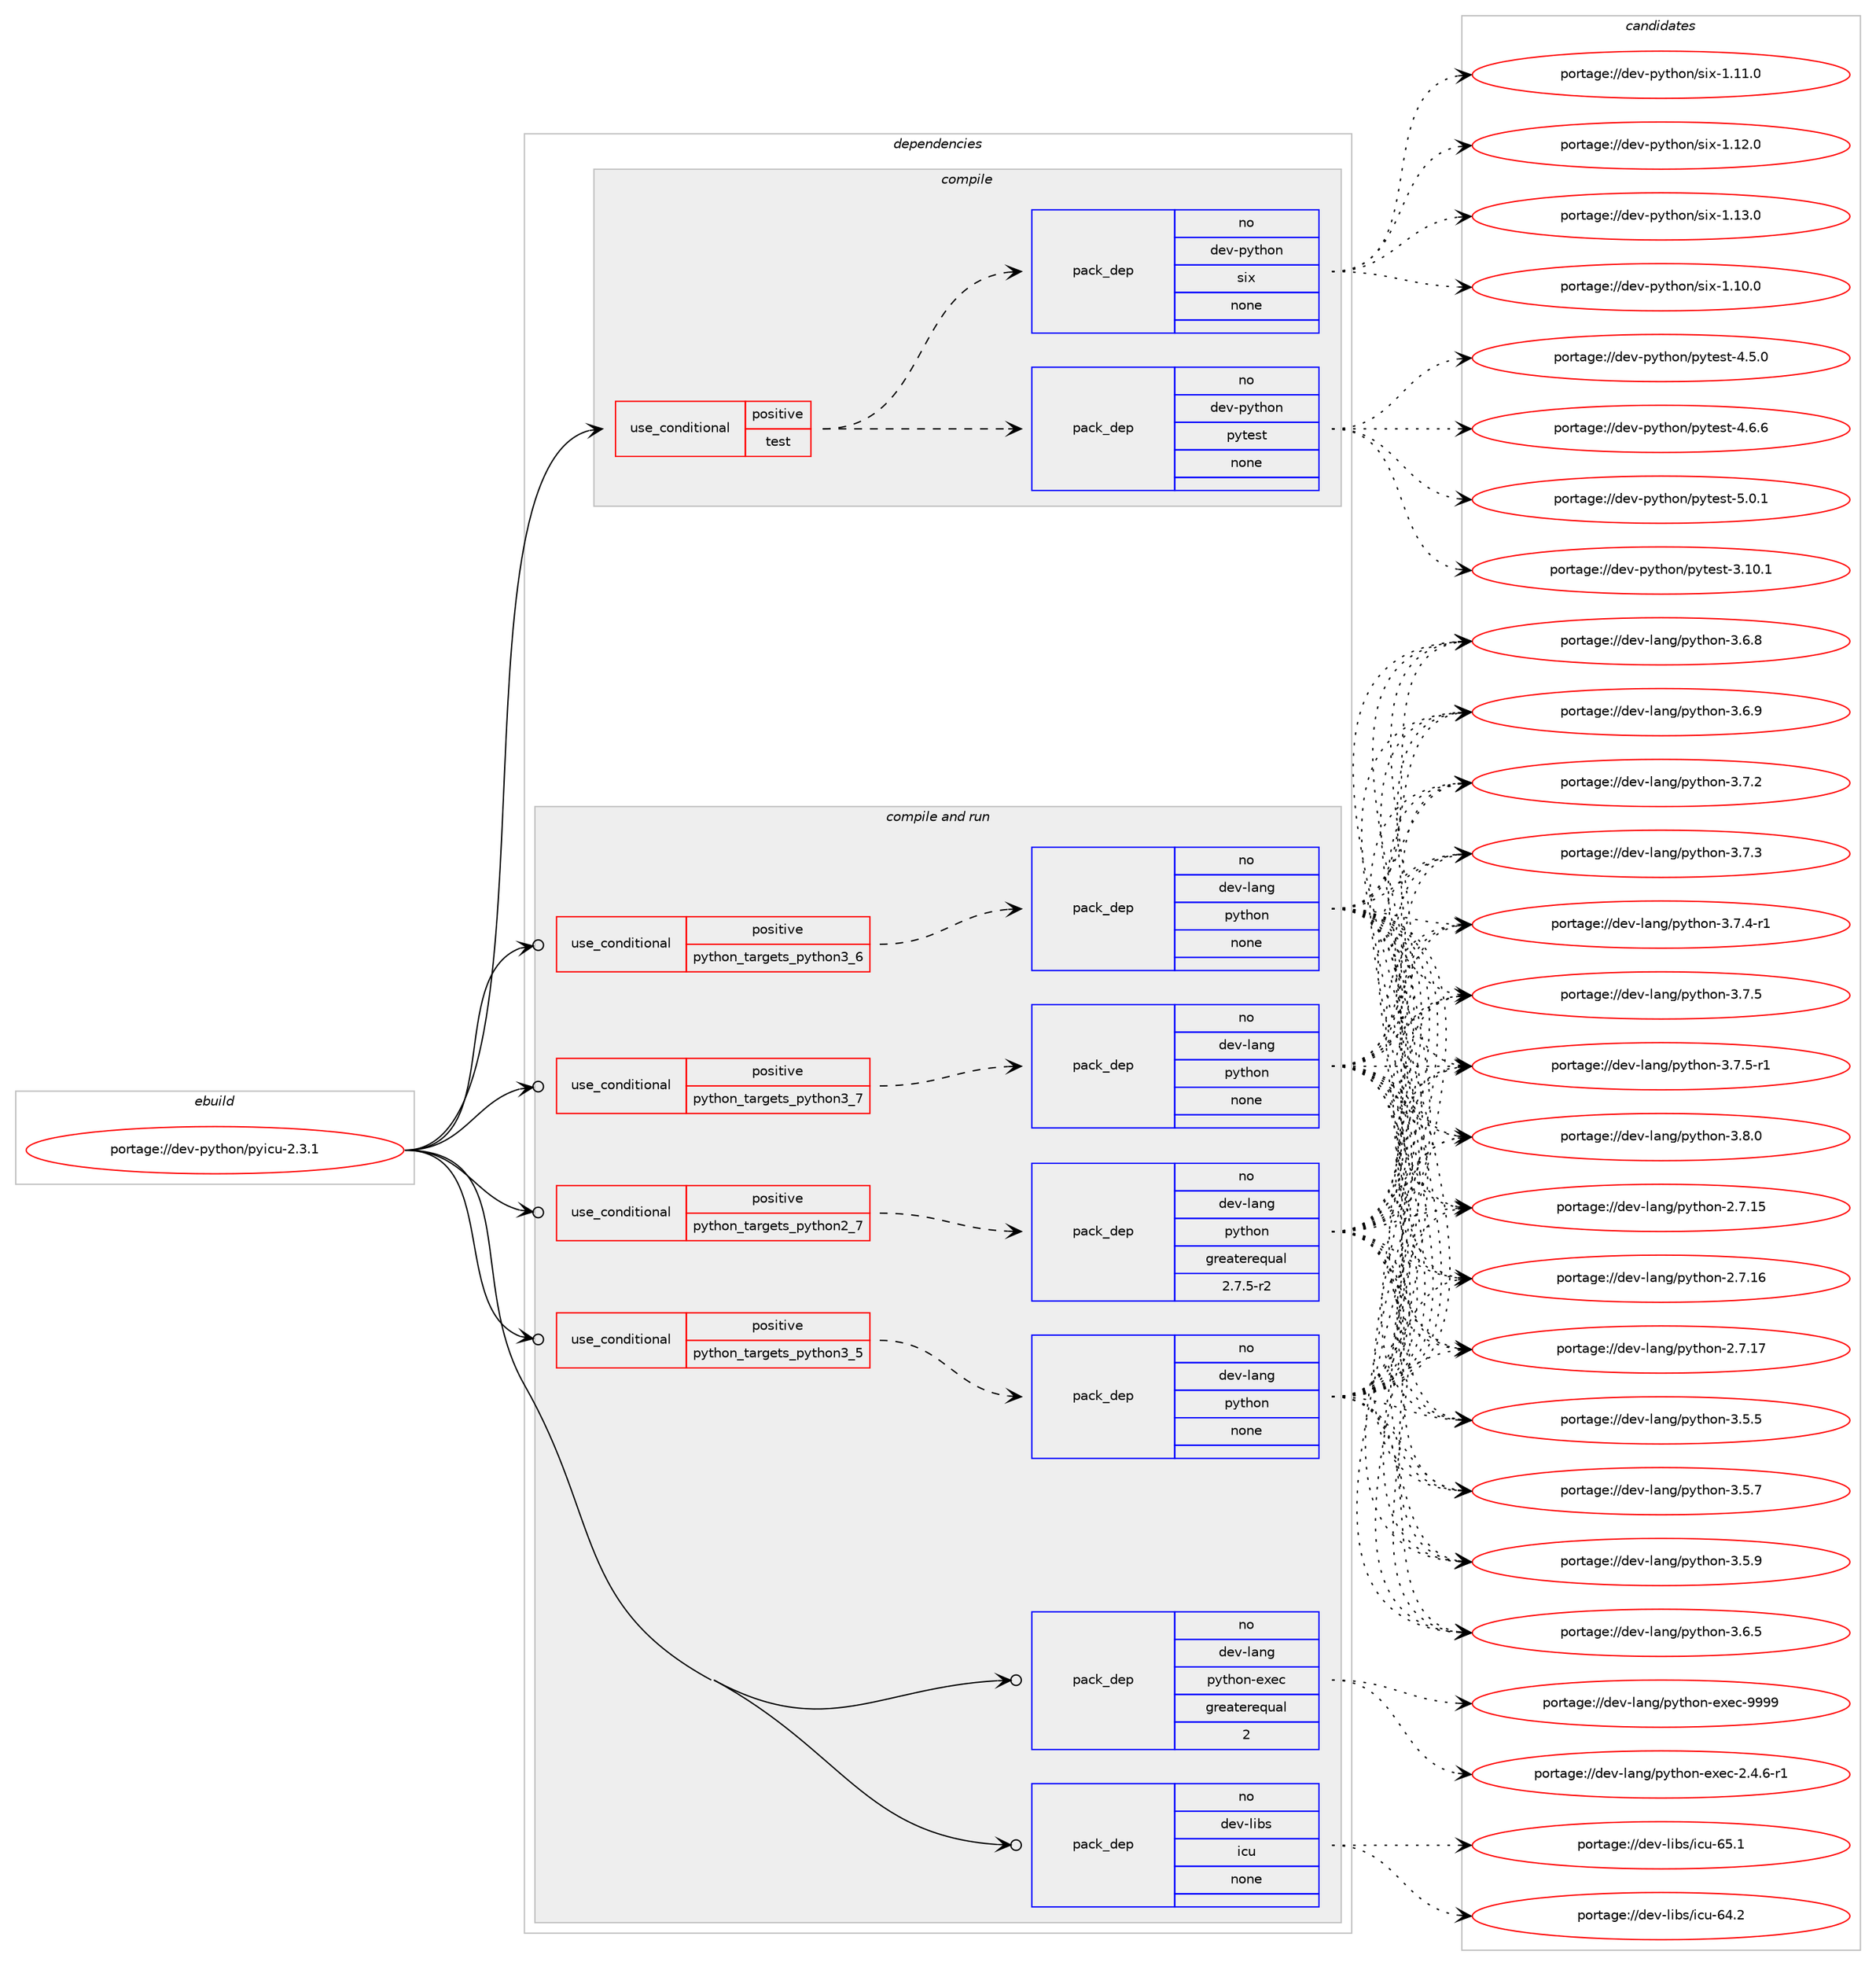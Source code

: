 digraph prolog {

# *************
# Graph options
# *************

newrank=true;
concentrate=true;
compound=true;
graph [rankdir=LR,fontname=Helvetica,fontsize=10,ranksep=1.5];#, ranksep=2.5, nodesep=0.2];
edge  [arrowhead=vee];
node  [fontname=Helvetica,fontsize=10];

# **********
# The ebuild
# **********

subgraph cluster_leftcol {
color=gray;
rank=same;
label=<<i>ebuild</i>>;
id [label="portage://dev-python/pyicu-2.3.1", color=red, width=4, href="../dev-python/pyicu-2.3.1.svg"];
}

# ****************
# The dependencies
# ****************

subgraph cluster_midcol {
color=gray;
label=<<i>dependencies</i>>;
subgraph cluster_compile {
fillcolor="#eeeeee";
style=filled;
label=<<i>compile</i>>;
subgraph cond35374 {
dependency161445 [label=<<TABLE BORDER="0" CELLBORDER="1" CELLSPACING="0" CELLPADDING="4"><TR><TD ROWSPAN="3" CELLPADDING="10">use_conditional</TD></TR><TR><TD>positive</TD></TR><TR><TD>test</TD></TR></TABLE>>, shape=none, color=red];
subgraph pack122704 {
dependency161446 [label=<<TABLE BORDER="0" CELLBORDER="1" CELLSPACING="0" CELLPADDING="4" WIDTH="220"><TR><TD ROWSPAN="6" CELLPADDING="30">pack_dep</TD></TR><TR><TD WIDTH="110">no</TD></TR><TR><TD>dev-python</TD></TR><TR><TD>pytest</TD></TR><TR><TD>none</TD></TR><TR><TD></TD></TR></TABLE>>, shape=none, color=blue];
}
dependency161445:e -> dependency161446:w [weight=20,style="dashed",arrowhead="vee"];
subgraph pack122705 {
dependency161447 [label=<<TABLE BORDER="0" CELLBORDER="1" CELLSPACING="0" CELLPADDING="4" WIDTH="220"><TR><TD ROWSPAN="6" CELLPADDING="30">pack_dep</TD></TR><TR><TD WIDTH="110">no</TD></TR><TR><TD>dev-python</TD></TR><TR><TD>six</TD></TR><TR><TD>none</TD></TR><TR><TD></TD></TR></TABLE>>, shape=none, color=blue];
}
dependency161445:e -> dependency161447:w [weight=20,style="dashed",arrowhead="vee"];
}
id:e -> dependency161445:w [weight=20,style="solid",arrowhead="vee"];
}
subgraph cluster_compileandrun {
fillcolor="#eeeeee";
style=filled;
label=<<i>compile and run</i>>;
subgraph cond35375 {
dependency161448 [label=<<TABLE BORDER="0" CELLBORDER="1" CELLSPACING="0" CELLPADDING="4"><TR><TD ROWSPAN="3" CELLPADDING="10">use_conditional</TD></TR><TR><TD>positive</TD></TR><TR><TD>python_targets_python2_7</TD></TR></TABLE>>, shape=none, color=red];
subgraph pack122706 {
dependency161449 [label=<<TABLE BORDER="0" CELLBORDER="1" CELLSPACING="0" CELLPADDING="4" WIDTH="220"><TR><TD ROWSPAN="6" CELLPADDING="30">pack_dep</TD></TR><TR><TD WIDTH="110">no</TD></TR><TR><TD>dev-lang</TD></TR><TR><TD>python</TD></TR><TR><TD>greaterequal</TD></TR><TR><TD>2.7.5-r2</TD></TR></TABLE>>, shape=none, color=blue];
}
dependency161448:e -> dependency161449:w [weight=20,style="dashed",arrowhead="vee"];
}
id:e -> dependency161448:w [weight=20,style="solid",arrowhead="odotvee"];
subgraph cond35376 {
dependency161450 [label=<<TABLE BORDER="0" CELLBORDER="1" CELLSPACING="0" CELLPADDING="4"><TR><TD ROWSPAN="3" CELLPADDING="10">use_conditional</TD></TR><TR><TD>positive</TD></TR><TR><TD>python_targets_python3_5</TD></TR></TABLE>>, shape=none, color=red];
subgraph pack122707 {
dependency161451 [label=<<TABLE BORDER="0" CELLBORDER="1" CELLSPACING="0" CELLPADDING="4" WIDTH="220"><TR><TD ROWSPAN="6" CELLPADDING="30">pack_dep</TD></TR><TR><TD WIDTH="110">no</TD></TR><TR><TD>dev-lang</TD></TR><TR><TD>python</TD></TR><TR><TD>none</TD></TR><TR><TD></TD></TR></TABLE>>, shape=none, color=blue];
}
dependency161450:e -> dependency161451:w [weight=20,style="dashed",arrowhead="vee"];
}
id:e -> dependency161450:w [weight=20,style="solid",arrowhead="odotvee"];
subgraph cond35377 {
dependency161452 [label=<<TABLE BORDER="0" CELLBORDER="1" CELLSPACING="0" CELLPADDING="4"><TR><TD ROWSPAN="3" CELLPADDING="10">use_conditional</TD></TR><TR><TD>positive</TD></TR><TR><TD>python_targets_python3_6</TD></TR></TABLE>>, shape=none, color=red];
subgraph pack122708 {
dependency161453 [label=<<TABLE BORDER="0" CELLBORDER="1" CELLSPACING="0" CELLPADDING="4" WIDTH="220"><TR><TD ROWSPAN="6" CELLPADDING="30">pack_dep</TD></TR><TR><TD WIDTH="110">no</TD></TR><TR><TD>dev-lang</TD></TR><TR><TD>python</TD></TR><TR><TD>none</TD></TR><TR><TD></TD></TR></TABLE>>, shape=none, color=blue];
}
dependency161452:e -> dependency161453:w [weight=20,style="dashed",arrowhead="vee"];
}
id:e -> dependency161452:w [weight=20,style="solid",arrowhead="odotvee"];
subgraph cond35378 {
dependency161454 [label=<<TABLE BORDER="0" CELLBORDER="1" CELLSPACING="0" CELLPADDING="4"><TR><TD ROWSPAN="3" CELLPADDING="10">use_conditional</TD></TR><TR><TD>positive</TD></TR><TR><TD>python_targets_python3_7</TD></TR></TABLE>>, shape=none, color=red];
subgraph pack122709 {
dependency161455 [label=<<TABLE BORDER="0" CELLBORDER="1" CELLSPACING="0" CELLPADDING="4" WIDTH="220"><TR><TD ROWSPAN="6" CELLPADDING="30">pack_dep</TD></TR><TR><TD WIDTH="110">no</TD></TR><TR><TD>dev-lang</TD></TR><TR><TD>python</TD></TR><TR><TD>none</TD></TR><TR><TD></TD></TR></TABLE>>, shape=none, color=blue];
}
dependency161454:e -> dependency161455:w [weight=20,style="dashed",arrowhead="vee"];
}
id:e -> dependency161454:w [weight=20,style="solid",arrowhead="odotvee"];
subgraph pack122710 {
dependency161456 [label=<<TABLE BORDER="0" CELLBORDER="1" CELLSPACING="0" CELLPADDING="4" WIDTH="220"><TR><TD ROWSPAN="6" CELLPADDING="30">pack_dep</TD></TR><TR><TD WIDTH="110">no</TD></TR><TR><TD>dev-lang</TD></TR><TR><TD>python-exec</TD></TR><TR><TD>greaterequal</TD></TR><TR><TD>2</TD></TR></TABLE>>, shape=none, color=blue];
}
id:e -> dependency161456:w [weight=20,style="solid",arrowhead="odotvee"];
subgraph pack122711 {
dependency161457 [label=<<TABLE BORDER="0" CELLBORDER="1" CELLSPACING="0" CELLPADDING="4" WIDTH="220"><TR><TD ROWSPAN="6" CELLPADDING="30">pack_dep</TD></TR><TR><TD WIDTH="110">no</TD></TR><TR><TD>dev-libs</TD></TR><TR><TD>icu</TD></TR><TR><TD>none</TD></TR><TR><TD></TD></TR></TABLE>>, shape=none, color=blue];
}
id:e -> dependency161457:w [weight=20,style="solid",arrowhead="odotvee"];
}
subgraph cluster_run {
fillcolor="#eeeeee";
style=filled;
label=<<i>run</i>>;
}
}

# **************
# The candidates
# **************

subgraph cluster_choices {
rank=same;
color=gray;
label=<<i>candidates</i>>;

subgraph choice122704 {
color=black;
nodesep=1;
choiceportage100101118451121211161041111104711212111610111511645514649484649 [label="portage://dev-python/pytest-3.10.1", color=red, width=4,href="../dev-python/pytest-3.10.1.svg"];
choiceportage1001011184511212111610411111047112121116101115116455246534648 [label="portage://dev-python/pytest-4.5.0", color=red, width=4,href="../dev-python/pytest-4.5.0.svg"];
choiceportage1001011184511212111610411111047112121116101115116455246544654 [label="portage://dev-python/pytest-4.6.6", color=red, width=4,href="../dev-python/pytest-4.6.6.svg"];
choiceportage1001011184511212111610411111047112121116101115116455346484649 [label="portage://dev-python/pytest-5.0.1", color=red, width=4,href="../dev-python/pytest-5.0.1.svg"];
dependency161446:e -> choiceportage100101118451121211161041111104711212111610111511645514649484649:w [style=dotted,weight="100"];
dependency161446:e -> choiceportage1001011184511212111610411111047112121116101115116455246534648:w [style=dotted,weight="100"];
dependency161446:e -> choiceportage1001011184511212111610411111047112121116101115116455246544654:w [style=dotted,weight="100"];
dependency161446:e -> choiceportage1001011184511212111610411111047112121116101115116455346484649:w [style=dotted,weight="100"];
}
subgraph choice122705 {
color=black;
nodesep=1;
choiceportage100101118451121211161041111104711510512045494649484648 [label="portage://dev-python/six-1.10.0", color=red, width=4,href="../dev-python/six-1.10.0.svg"];
choiceportage100101118451121211161041111104711510512045494649494648 [label="portage://dev-python/six-1.11.0", color=red, width=4,href="../dev-python/six-1.11.0.svg"];
choiceportage100101118451121211161041111104711510512045494649504648 [label="portage://dev-python/six-1.12.0", color=red, width=4,href="../dev-python/six-1.12.0.svg"];
choiceportage100101118451121211161041111104711510512045494649514648 [label="portage://dev-python/six-1.13.0", color=red, width=4,href="../dev-python/six-1.13.0.svg"];
dependency161447:e -> choiceportage100101118451121211161041111104711510512045494649484648:w [style=dotted,weight="100"];
dependency161447:e -> choiceportage100101118451121211161041111104711510512045494649494648:w [style=dotted,weight="100"];
dependency161447:e -> choiceportage100101118451121211161041111104711510512045494649504648:w [style=dotted,weight="100"];
dependency161447:e -> choiceportage100101118451121211161041111104711510512045494649514648:w [style=dotted,weight="100"];
}
subgraph choice122706 {
color=black;
nodesep=1;
choiceportage10010111845108971101034711212111610411111045504655464953 [label="portage://dev-lang/python-2.7.15", color=red, width=4,href="../dev-lang/python-2.7.15.svg"];
choiceportage10010111845108971101034711212111610411111045504655464954 [label="portage://dev-lang/python-2.7.16", color=red, width=4,href="../dev-lang/python-2.7.16.svg"];
choiceportage10010111845108971101034711212111610411111045504655464955 [label="portage://dev-lang/python-2.7.17", color=red, width=4,href="../dev-lang/python-2.7.17.svg"];
choiceportage100101118451089711010347112121116104111110455146534653 [label="portage://dev-lang/python-3.5.5", color=red, width=4,href="../dev-lang/python-3.5.5.svg"];
choiceportage100101118451089711010347112121116104111110455146534655 [label="portage://dev-lang/python-3.5.7", color=red, width=4,href="../dev-lang/python-3.5.7.svg"];
choiceportage100101118451089711010347112121116104111110455146534657 [label="portage://dev-lang/python-3.5.9", color=red, width=4,href="../dev-lang/python-3.5.9.svg"];
choiceportage100101118451089711010347112121116104111110455146544653 [label="portage://dev-lang/python-3.6.5", color=red, width=4,href="../dev-lang/python-3.6.5.svg"];
choiceportage100101118451089711010347112121116104111110455146544656 [label="portage://dev-lang/python-3.6.8", color=red, width=4,href="../dev-lang/python-3.6.8.svg"];
choiceportage100101118451089711010347112121116104111110455146544657 [label="portage://dev-lang/python-3.6.9", color=red, width=4,href="../dev-lang/python-3.6.9.svg"];
choiceportage100101118451089711010347112121116104111110455146554650 [label="portage://dev-lang/python-3.7.2", color=red, width=4,href="../dev-lang/python-3.7.2.svg"];
choiceportage100101118451089711010347112121116104111110455146554651 [label="portage://dev-lang/python-3.7.3", color=red, width=4,href="../dev-lang/python-3.7.3.svg"];
choiceportage1001011184510897110103471121211161041111104551465546524511449 [label="portage://dev-lang/python-3.7.4-r1", color=red, width=4,href="../dev-lang/python-3.7.4-r1.svg"];
choiceportage100101118451089711010347112121116104111110455146554653 [label="portage://dev-lang/python-3.7.5", color=red, width=4,href="../dev-lang/python-3.7.5.svg"];
choiceportage1001011184510897110103471121211161041111104551465546534511449 [label="portage://dev-lang/python-3.7.5-r1", color=red, width=4,href="../dev-lang/python-3.7.5-r1.svg"];
choiceportage100101118451089711010347112121116104111110455146564648 [label="portage://dev-lang/python-3.8.0", color=red, width=4,href="../dev-lang/python-3.8.0.svg"];
dependency161449:e -> choiceportage10010111845108971101034711212111610411111045504655464953:w [style=dotted,weight="100"];
dependency161449:e -> choiceportage10010111845108971101034711212111610411111045504655464954:w [style=dotted,weight="100"];
dependency161449:e -> choiceportage10010111845108971101034711212111610411111045504655464955:w [style=dotted,weight="100"];
dependency161449:e -> choiceportage100101118451089711010347112121116104111110455146534653:w [style=dotted,weight="100"];
dependency161449:e -> choiceportage100101118451089711010347112121116104111110455146534655:w [style=dotted,weight="100"];
dependency161449:e -> choiceportage100101118451089711010347112121116104111110455146534657:w [style=dotted,weight="100"];
dependency161449:e -> choiceportage100101118451089711010347112121116104111110455146544653:w [style=dotted,weight="100"];
dependency161449:e -> choiceportage100101118451089711010347112121116104111110455146544656:w [style=dotted,weight="100"];
dependency161449:e -> choiceportage100101118451089711010347112121116104111110455146544657:w [style=dotted,weight="100"];
dependency161449:e -> choiceportage100101118451089711010347112121116104111110455146554650:w [style=dotted,weight="100"];
dependency161449:e -> choiceportage100101118451089711010347112121116104111110455146554651:w [style=dotted,weight="100"];
dependency161449:e -> choiceportage1001011184510897110103471121211161041111104551465546524511449:w [style=dotted,weight="100"];
dependency161449:e -> choiceportage100101118451089711010347112121116104111110455146554653:w [style=dotted,weight="100"];
dependency161449:e -> choiceportage1001011184510897110103471121211161041111104551465546534511449:w [style=dotted,weight="100"];
dependency161449:e -> choiceportage100101118451089711010347112121116104111110455146564648:w [style=dotted,weight="100"];
}
subgraph choice122707 {
color=black;
nodesep=1;
choiceportage10010111845108971101034711212111610411111045504655464953 [label="portage://dev-lang/python-2.7.15", color=red, width=4,href="../dev-lang/python-2.7.15.svg"];
choiceportage10010111845108971101034711212111610411111045504655464954 [label="portage://dev-lang/python-2.7.16", color=red, width=4,href="../dev-lang/python-2.7.16.svg"];
choiceportage10010111845108971101034711212111610411111045504655464955 [label="portage://dev-lang/python-2.7.17", color=red, width=4,href="../dev-lang/python-2.7.17.svg"];
choiceportage100101118451089711010347112121116104111110455146534653 [label="portage://dev-lang/python-3.5.5", color=red, width=4,href="../dev-lang/python-3.5.5.svg"];
choiceportage100101118451089711010347112121116104111110455146534655 [label="portage://dev-lang/python-3.5.7", color=red, width=4,href="../dev-lang/python-3.5.7.svg"];
choiceportage100101118451089711010347112121116104111110455146534657 [label="portage://dev-lang/python-3.5.9", color=red, width=4,href="../dev-lang/python-3.5.9.svg"];
choiceportage100101118451089711010347112121116104111110455146544653 [label="portage://dev-lang/python-3.6.5", color=red, width=4,href="../dev-lang/python-3.6.5.svg"];
choiceportage100101118451089711010347112121116104111110455146544656 [label="portage://dev-lang/python-3.6.8", color=red, width=4,href="../dev-lang/python-3.6.8.svg"];
choiceportage100101118451089711010347112121116104111110455146544657 [label="portage://dev-lang/python-3.6.9", color=red, width=4,href="../dev-lang/python-3.6.9.svg"];
choiceportage100101118451089711010347112121116104111110455146554650 [label="portage://dev-lang/python-3.7.2", color=red, width=4,href="../dev-lang/python-3.7.2.svg"];
choiceportage100101118451089711010347112121116104111110455146554651 [label="portage://dev-lang/python-3.7.3", color=red, width=4,href="../dev-lang/python-3.7.3.svg"];
choiceportage1001011184510897110103471121211161041111104551465546524511449 [label="portage://dev-lang/python-3.7.4-r1", color=red, width=4,href="../dev-lang/python-3.7.4-r1.svg"];
choiceportage100101118451089711010347112121116104111110455146554653 [label="portage://dev-lang/python-3.7.5", color=red, width=4,href="../dev-lang/python-3.7.5.svg"];
choiceportage1001011184510897110103471121211161041111104551465546534511449 [label="portage://dev-lang/python-3.7.5-r1", color=red, width=4,href="../dev-lang/python-3.7.5-r1.svg"];
choiceportage100101118451089711010347112121116104111110455146564648 [label="portage://dev-lang/python-3.8.0", color=red, width=4,href="../dev-lang/python-3.8.0.svg"];
dependency161451:e -> choiceportage10010111845108971101034711212111610411111045504655464953:w [style=dotted,weight="100"];
dependency161451:e -> choiceportage10010111845108971101034711212111610411111045504655464954:w [style=dotted,weight="100"];
dependency161451:e -> choiceportage10010111845108971101034711212111610411111045504655464955:w [style=dotted,weight="100"];
dependency161451:e -> choiceportage100101118451089711010347112121116104111110455146534653:w [style=dotted,weight="100"];
dependency161451:e -> choiceportage100101118451089711010347112121116104111110455146534655:w [style=dotted,weight="100"];
dependency161451:e -> choiceportage100101118451089711010347112121116104111110455146534657:w [style=dotted,weight="100"];
dependency161451:e -> choiceportage100101118451089711010347112121116104111110455146544653:w [style=dotted,weight="100"];
dependency161451:e -> choiceportage100101118451089711010347112121116104111110455146544656:w [style=dotted,weight="100"];
dependency161451:e -> choiceportage100101118451089711010347112121116104111110455146544657:w [style=dotted,weight="100"];
dependency161451:e -> choiceportage100101118451089711010347112121116104111110455146554650:w [style=dotted,weight="100"];
dependency161451:e -> choiceportage100101118451089711010347112121116104111110455146554651:w [style=dotted,weight="100"];
dependency161451:e -> choiceportage1001011184510897110103471121211161041111104551465546524511449:w [style=dotted,weight="100"];
dependency161451:e -> choiceportage100101118451089711010347112121116104111110455146554653:w [style=dotted,weight="100"];
dependency161451:e -> choiceportage1001011184510897110103471121211161041111104551465546534511449:w [style=dotted,weight="100"];
dependency161451:e -> choiceportage100101118451089711010347112121116104111110455146564648:w [style=dotted,weight="100"];
}
subgraph choice122708 {
color=black;
nodesep=1;
choiceportage10010111845108971101034711212111610411111045504655464953 [label="portage://dev-lang/python-2.7.15", color=red, width=4,href="../dev-lang/python-2.7.15.svg"];
choiceportage10010111845108971101034711212111610411111045504655464954 [label="portage://dev-lang/python-2.7.16", color=red, width=4,href="../dev-lang/python-2.7.16.svg"];
choiceportage10010111845108971101034711212111610411111045504655464955 [label="portage://dev-lang/python-2.7.17", color=red, width=4,href="../dev-lang/python-2.7.17.svg"];
choiceportage100101118451089711010347112121116104111110455146534653 [label="portage://dev-lang/python-3.5.5", color=red, width=4,href="../dev-lang/python-3.5.5.svg"];
choiceportage100101118451089711010347112121116104111110455146534655 [label="portage://dev-lang/python-3.5.7", color=red, width=4,href="../dev-lang/python-3.5.7.svg"];
choiceportage100101118451089711010347112121116104111110455146534657 [label="portage://dev-lang/python-3.5.9", color=red, width=4,href="../dev-lang/python-3.5.9.svg"];
choiceportage100101118451089711010347112121116104111110455146544653 [label="portage://dev-lang/python-3.6.5", color=red, width=4,href="../dev-lang/python-3.6.5.svg"];
choiceportage100101118451089711010347112121116104111110455146544656 [label="portage://dev-lang/python-3.6.8", color=red, width=4,href="../dev-lang/python-3.6.8.svg"];
choiceportage100101118451089711010347112121116104111110455146544657 [label="portage://dev-lang/python-3.6.9", color=red, width=4,href="../dev-lang/python-3.6.9.svg"];
choiceportage100101118451089711010347112121116104111110455146554650 [label="portage://dev-lang/python-3.7.2", color=red, width=4,href="../dev-lang/python-3.7.2.svg"];
choiceportage100101118451089711010347112121116104111110455146554651 [label="portage://dev-lang/python-3.7.3", color=red, width=4,href="../dev-lang/python-3.7.3.svg"];
choiceportage1001011184510897110103471121211161041111104551465546524511449 [label="portage://dev-lang/python-3.7.4-r1", color=red, width=4,href="../dev-lang/python-3.7.4-r1.svg"];
choiceportage100101118451089711010347112121116104111110455146554653 [label="portage://dev-lang/python-3.7.5", color=red, width=4,href="../dev-lang/python-3.7.5.svg"];
choiceportage1001011184510897110103471121211161041111104551465546534511449 [label="portage://dev-lang/python-3.7.5-r1", color=red, width=4,href="../dev-lang/python-3.7.5-r1.svg"];
choiceportage100101118451089711010347112121116104111110455146564648 [label="portage://dev-lang/python-3.8.0", color=red, width=4,href="../dev-lang/python-3.8.0.svg"];
dependency161453:e -> choiceportage10010111845108971101034711212111610411111045504655464953:w [style=dotted,weight="100"];
dependency161453:e -> choiceportage10010111845108971101034711212111610411111045504655464954:w [style=dotted,weight="100"];
dependency161453:e -> choiceportage10010111845108971101034711212111610411111045504655464955:w [style=dotted,weight="100"];
dependency161453:e -> choiceportage100101118451089711010347112121116104111110455146534653:w [style=dotted,weight="100"];
dependency161453:e -> choiceportage100101118451089711010347112121116104111110455146534655:w [style=dotted,weight="100"];
dependency161453:e -> choiceportage100101118451089711010347112121116104111110455146534657:w [style=dotted,weight="100"];
dependency161453:e -> choiceportage100101118451089711010347112121116104111110455146544653:w [style=dotted,weight="100"];
dependency161453:e -> choiceportage100101118451089711010347112121116104111110455146544656:w [style=dotted,weight="100"];
dependency161453:e -> choiceportage100101118451089711010347112121116104111110455146544657:w [style=dotted,weight="100"];
dependency161453:e -> choiceportage100101118451089711010347112121116104111110455146554650:w [style=dotted,weight="100"];
dependency161453:e -> choiceportage100101118451089711010347112121116104111110455146554651:w [style=dotted,weight="100"];
dependency161453:e -> choiceportage1001011184510897110103471121211161041111104551465546524511449:w [style=dotted,weight="100"];
dependency161453:e -> choiceportage100101118451089711010347112121116104111110455146554653:w [style=dotted,weight="100"];
dependency161453:e -> choiceportage1001011184510897110103471121211161041111104551465546534511449:w [style=dotted,weight="100"];
dependency161453:e -> choiceportage100101118451089711010347112121116104111110455146564648:w [style=dotted,weight="100"];
}
subgraph choice122709 {
color=black;
nodesep=1;
choiceportage10010111845108971101034711212111610411111045504655464953 [label="portage://dev-lang/python-2.7.15", color=red, width=4,href="../dev-lang/python-2.7.15.svg"];
choiceportage10010111845108971101034711212111610411111045504655464954 [label="portage://dev-lang/python-2.7.16", color=red, width=4,href="../dev-lang/python-2.7.16.svg"];
choiceportage10010111845108971101034711212111610411111045504655464955 [label="portage://dev-lang/python-2.7.17", color=red, width=4,href="../dev-lang/python-2.7.17.svg"];
choiceportage100101118451089711010347112121116104111110455146534653 [label="portage://dev-lang/python-3.5.5", color=red, width=4,href="../dev-lang/python-3.5.5.svg"];
choiceportage100101118451089711010347112121116104111110455146534655 [label="portage://dev-lang/python-3.5.7", color=red, width=4,href="../dev-lang/python-3.5.7.svg"];
choiceportage100101118451089711010347112121116104111110455146534657 [label="portage://dev-lang/python-3.5.9", color=red, width=4,href="../dev-lang/python-3.5.9.svg"];
choiceportage100101118451089711010347112121116104111110455146544653 [label="portage://dev-lang/python-3.6.5", color=red, width=4,href="../dev-lang/python-3.6.5.svg"];
choiceportage100101118451089711010347112121116104111110455146544656 [label="portage://dev-lang/python-3.6.8", color=red, width=4,href="../dev-lang/python-3.6.8.svg"];
choiceportage100101118451089711010347112121116104111110455146544657 [label="portage://dev-lang/python-3.6.9", color=red, width=4,href="../dev-lang/python-3.6.9.svg"];
choiceportage100101118451089711010347112121116104111110455146554650 [label="portage://dev-lang/python-3.7.2", color=red, width=4,href="../dev-lang/python-3.7.2.svg"];
choiceportage100101118451089711010347112121116104111110455146554651 [label="portage://dev-lang/python-3.7.3", color=red, width=4,href="../dev-lang/python-3.7.3.svg"];
choiceportage1001011184510897110103471121211161041111104551465546524511449 [label="portage://dev-lang/python-3.7.4-r1", color=red, width=4,href="../dev-lang/python-3.7.4-r1.svg"];
choiceportage100101118451089711010347112121116104111110455146554653 [label="portage://dev-lang/python-3.7.5", color=red, width=4,href="../dev-lang/python-3.7.5.svg"];
choiceportage1001011184510897110103471121211161041111104551465546534511449 [label="portage://dev-lang/python-3.7.5-r1", color=red, width=4,href="../dev-lang/python-3.7.5-r1.svg"];
choiceportage100101118451089711010347112121116104111110455146564648 [label="portage://dev-lang/python-3.8.0", color=red, width=4,href="../dev-lang/python-3.8.0.svg"];
dependency161455:e -> choiceportage10010111845108971101034711212111610411111045504655464953:w [style=dotted,weight="100"];
dependency161455:e -> choiceportage10010111845108971101034711212111610411111045504655464954:w [style=dotted,weight="100"];
dependency161455:e -> choiceportage10010111845108971101034711212111610411111045504655464955:w [style=dotted,weight="100"];
dependency161455:e -> choiceportage100101118451089711010347112121116104111110455146534653:w [style=dotted,weight="100"];
dependency161455:e -> choiceportage100101118451089711010347112121116104111110455146534655:w [style=dotted,weight="100"];
dependency161455:e -> choiceportage100101118451089711010347112121116104111110455146534657:w [style=dotted,weight="100"];
dependency161455:e -> choiceportage100101118451089711010347112121116104111110455146544653:w [style=dotted,weight="100"];
dependency161455:e -> choiceportage100101118451089711010347112121116104111110455146544656:w [style=dotted,weight="100"];
dependency161455:e -> choiceportage100101118451089711010347112121116104111110455146544657:w [style=dotted,weight="100"];
dependency161455:e -> choiceportage100101118451089711010347112121116104111110455146554650:w [style=dotted,weight="100"];
dependency161455:e -> choiceportage100101118451089711010347112121116104111110455146554651:w [style=dotted,weight="100"];
dependency161455:e -> choiceportage1001011184510897110103471121211161041111104551465546524511449:w [style=dotted,weight="100"];
dependency161455:e -> choiceportage100101118451089711010347112121116104111110455146554653:w [style=dotted,weight="100"];
dependency161455:e -> choiceportage1001011184510897110103471121211161041111104551465546534511449:w [style=dotted,weight="100"];
dependency161455:e -> choiceportage100101118451089711010347112121116104111110455146564648:w [style=dotted,weight="100"];
}
subgraph choice122710 {
color=black;
nodesep=1;
choiceportage10010111845108971101034711212111610411111045101120101994550465246544511449 [label="portage://dev-lang/python-exec-2.4.6-r1", color=red, width=4,href="../dev-lang/python-exec-2.4.6-r1.svg"];
choiceportage10010111845108971101034711212111610411111045101120101994557575757 [label="portage://dev-lang/python-exec-9999", color=red, width=4,href="../dev-lang/python-exec-9999.svg"];
dependency161456:e -> choiceportage10010111845108971101034711212111610411111045101120101994550465246544511449:w [style=dotted,weight="100"];
dependency161456:e -> choiceportage10010111845108971101034711212111610411111045101120101994557575757:w [style=dotted,weight="100"];
}
subgraph choice122711 {
color=black;
nodesep=1;
choiceportage100101118451081059811547105991174554524650 [label="portage://dev-libs/icu-64.2", color=red, width=4,href="../dev-libs/icu-64.2.svg"];
choiceportage100101118451081059811547105991174554534649 [label="portage://dev-libs/icu-65.1", color=red, width=4,href="../dev-libs/icu-65.1.svg"];
dependency161457:e -> choiceportage100101118451081059811547105991174554524650:w [style=dotted,weight="100"];
dependency161457:e -> choiceportage100101118451081059811547105991174554534649:w [style=dotted,weight="100"];
}
}

}
